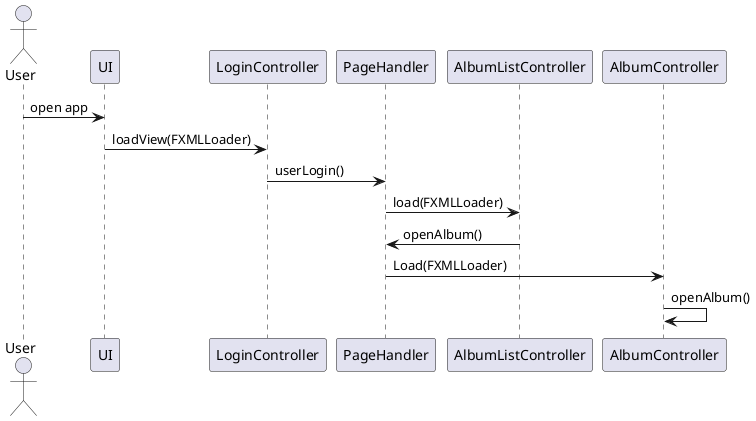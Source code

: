 @startuml Sequence diagram release 3 See other reviews

actor User
User -> UI : open app
UI -> LoginController : loadView(FXMLLoader)
LoginController -> PageHandler : userLogin()
PageHandler -> AlbumListController : load(FXMLLoader)
AlbumListController -> PageHandler : openAlbum()
PageHandler -> AlbumController : Load(FXMLLoader)
AlbumController -> AlbumController : openAlbum()


@enduml